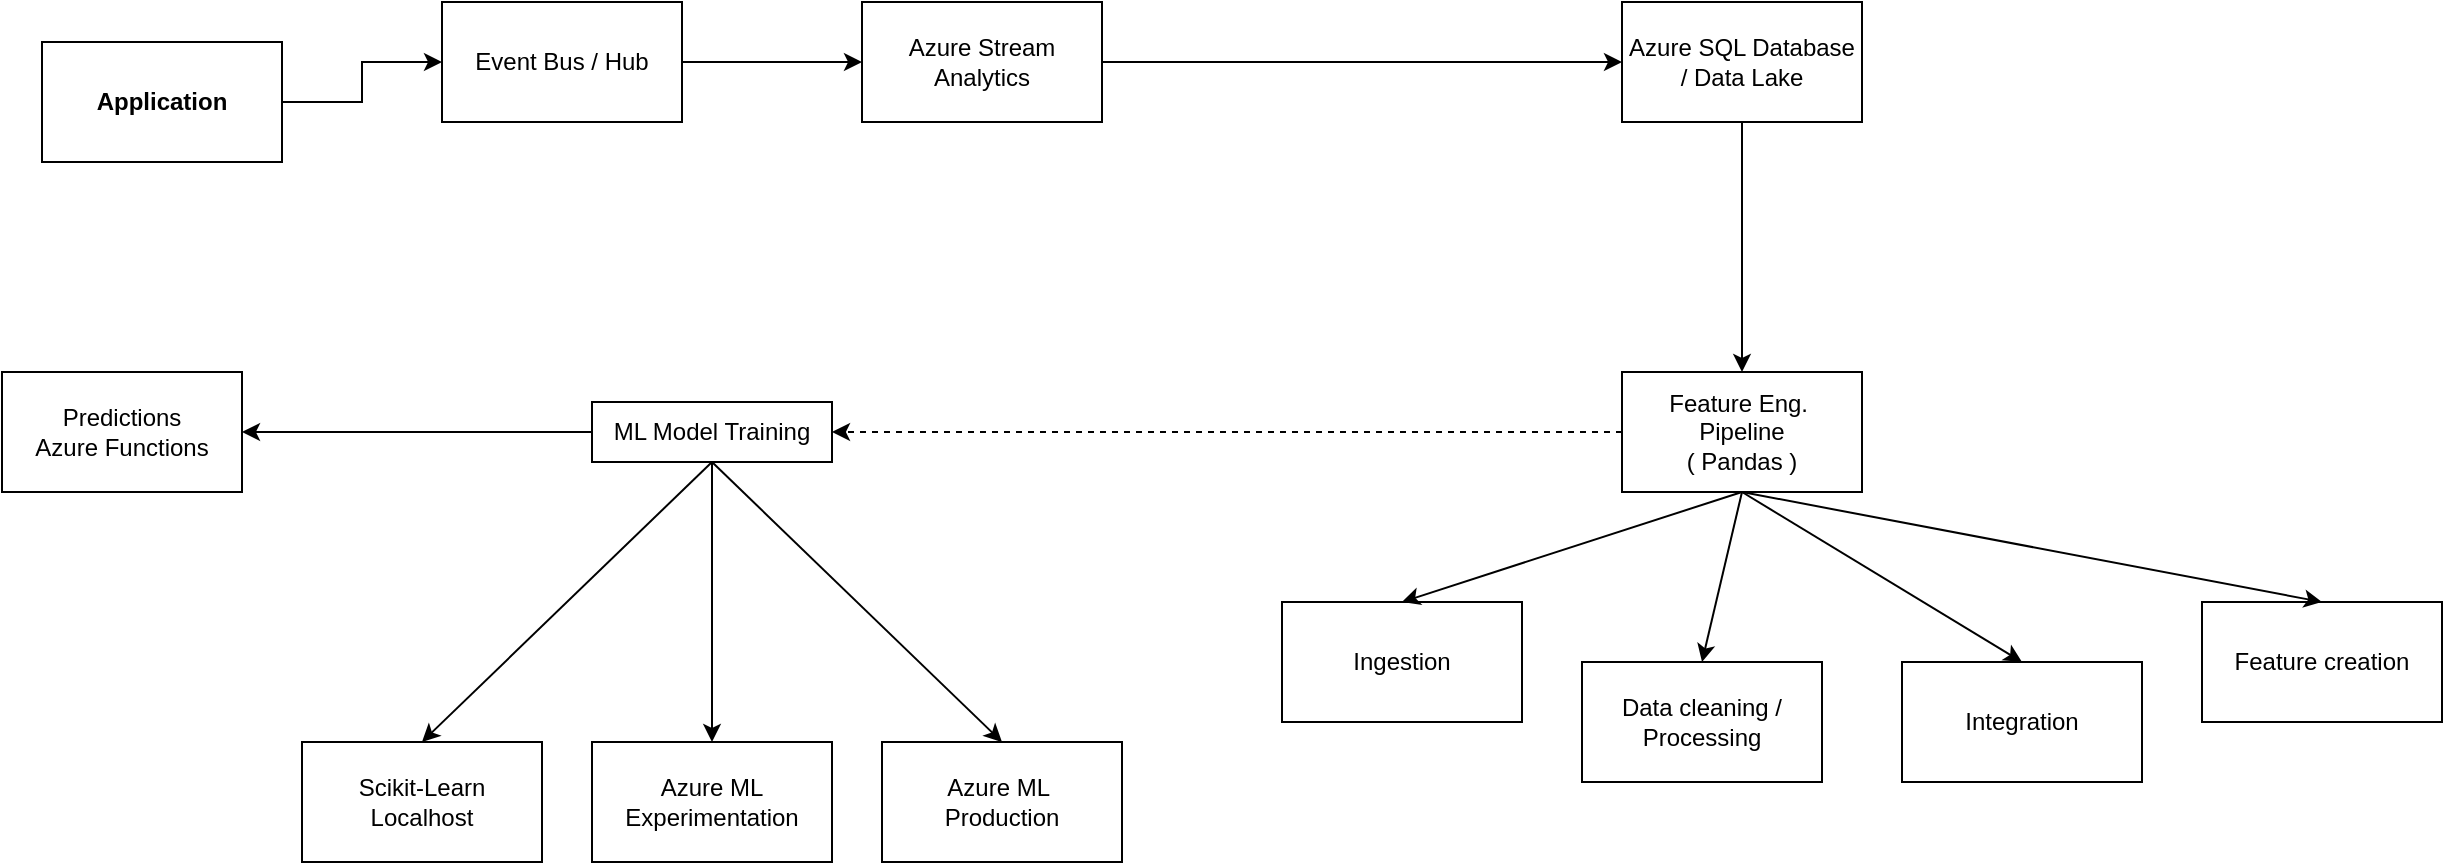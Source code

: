 <mxfile version="28.1.0">
  <diagram name="Page-1" id="NZ0PfT4ghxWPGnqBB7Ow">
    <mxGraphModel dx="815" dy="548" grid="1" gridSize="10" guides="1" tooltips="1" connect="1" arrows="1" fold="1" page="1" pageScale="1" pageWidth="850" pageHeight="1100" math="0" shadow="0">
      <root>
        <mxCell id="0" />
        <mxCell id="1" parent="0" />
        <mxCell id="IdPB-RqkCGbOno6uSlbF-16" style="edgeStyle=orthogonalEdgeStyle;rounded=0;orthogonalLoop=1;jettySize=auto;html=1;" edge="1" parent="1" source="IdPB-RqkCGbOno6uSlbF-2" target="IdPB-RqkCGbOno6uSlbF-4">
          <mxGeometry relative="1" as="geometry" />
        </mxCell>
        <mxCell id="IdPB-RqkCGbOno6uSlbF-2" value="&lt;b&gt;Application&lt;/b&gt;" style="rounded=0;whiteSpace=wrap;html=1;" vertex="1" parent="1">
          <mxGeometry x="90" y="170" width="120" height="60" as="geometry" />
        </mxCell>
        <mxCell id="IdPB-RqkCGbOno6uSlbF-17" style="edgeStyle=orthogonalEdgeStyle;rounded=0;orthogonalLoop=1;jettySize=auto;html=1;" edge="1" parent="1" source="IdPB-RqkCGbOno6uSlbF-4" target="IdPB-RqkCGbOno6uSlbF-5">
          <mxGeometry relative="1" as="geometry" />
        </mxCell>
        <mxCell id="IdPB-RqkCGbOno6uSlbF-4" value="Event Bus / Hub" style="rounded=0;whiteSpace=wrap;html=1;" vertex="1" parent="1">
          <mxGeometry x="290" y="150" width="120" height="60" as="geometry" />
        </mxCell>
        <mxCell id="IdPB-RqkCGbOno6uSlbF-18" style="edgeStyle=orthogonalEdgeStyle;rounded=0;orthogonalLoop=1;jettySize=auto;html=1;entryX=0;entryY=0.5;entryDx=0;entryDy=0;" edge="1" parent="1" source="IdPB-RqkCGbOno6uSlbF-5" target="IdPB-RqkCGbOno6uSlbF-6">
          <mxGeometry relative="1" as="geometry" />
        </mxCell>
        <mxCell id="IdPB-RqkCGbOno6uSlbF-5" value="Azure Stream Analytics" style="rounded=0;whiteSpace=wrap;html=1;" vertex="1" parent="1">
          <mxGeometry x="500" y="150" width="120" height="60" as="geometry" />
        </mxCell>
        <mxCell id="IdPB-RqkCGbOno6uSlbF-31" style="edgeStyle=orthogonalEdgeStyle;rounded=0;orthogonalLoop=1;jettySize=auto;html=1;entryX=0.5;entryY=0;entryDx=0;entryDy=0;" edge="1" parent="1" source="IdPB-RqkCGbOno6uSlbF-6" target="IdPB-RqkCGbOno6uSlbF-7">
          <mxGeometry relative="1" as="geometry" />
        </mxCell>
        <mxCell id="IdPB-RqkCGbOno6uSlbF-6" value="Azure SQL Database / Data Lake" style="rounded=0;whiteSpace=wrap;html=1;" vertex="1" parent="1">
          <mxGeometry x="880" y="150" width="120" height="60" as="geometry" />
        </mxCell>
        <mxCell id="IdPB-RqkCGbOno6uSlbF-20" style="edgeStyle=orthogonalEdgeStyle;rounded=0;orthogonalLoop=1;jettySize=auto;html=1;entryX=1;entryY=0.5;entryDx=0;entryDy=0;dashed=1;" edge="1" parent="1" source="IdPB-RqkCGbOno6uSlbF-7" target="IdPB-RqkCGbOno6uSlbF-8">
          <mxGeometry relative="1" as="geometry" />
        </mxCell>
        <mxCell id="IdPB-RqkCGbOno6uSlbF-7" value="Feature Eng.&amp;nbsp;&lt;br&gt;&lt;div&gt;&lt;span style=&quot;color: rgba(0, 0, 0, 0); font-family: monospace; font-size: 0px; text-align: start; text-wrap-mode: nowrap; background-color: transparent;&quot;&gt;%3CmxGraphModel%3E%3Croot%3E%3CmxCell%20id%3D%220%22%2F%3E%3CmxCell%20id%3D%221%22%20parent%3D%220%22%2F%3E%3CmxCell%20id%3D%222%22%20value%3D%22Azure%20SQL%20Database%20%2F%20Data%20Lake%22%20style%3D%22rounded%3D0%3BwhiteSpace%3Dwrap%3Bhtml%3D1%3B%22%20vertex%3D%221%22%20parent%3D%221%22%3E%3CmxGeometry%20x%3D%22670%22%20y%3D%22220%22%20width%3D%22120%22%20height%3D%2260%22%20as%3D%22geometry%22%2F%3E%3C%2FmxCell%3E%3C%2Froot%3E%3C%2FmxGraphModel%3E&lt;/span&gt;Pipeline&lt;/div&gt;&lt;div&gt;( Pandas )&lt;/div&gt;" style="rounded=0;whiteSpace=wrap;html=1;" vertex="1" parent="1">
          <mxGeometry x="880" y="335" width="120" height="60" as="geometry" />
        </mxCell>
        <mxCell id="IdPB-RqkCGbOno6uSlbF-21" style="edgeStyle=orthogonalEdgeStyle;rounded=0;orthogonalLoop=1;jettySize=auto;html=1;entryX=1;entryY=0.5;entryDx=0;entryDy=0;" edge="1" parent="1" source="IdPB-RqkCGbOno6uSlbF-8" target="IdPB-RqkCGbOno6uSlbF-9">
          <mxGeometry relative="1" as="geometry" />
        </mxCell>
        <mxCell id="IdPB-RqkCGbOno6uSlbF-8" value="ML Model Training" style="rounded=0;whiteSpace=wrap;html=1;" vertex="1" parent="1">
          <mxGeometry x="365" y="350" width="120" height="30" as="geometry" />
        </mxCell>
        <mxCell id="IdPB-RqkCGbOno6uSlbF-9" value="Predictions&lt;br&gt;Azure Functions" style="rounded=0;whiteSpace=wrap;html=1;" vertex="1" parent="1">
          <mxGeometry x="70" y="335" width="120" height="60" as="geometry" />
        </mxCell>
        <mxCell id="IdPB-RqkCGbOno6uSlbF-10" value="Scikit-Learn&lt;div&gt;Localhost&lt;/div&gt;" style="rounded=0;whiteSpace=wrap;html=1;" vertex="1" parent="1">
          <mxGeometry x="220" y="520" width="120" height="60" as="geometry" />
        </mxCell>
        <mxCell id="IdPB-RqkCGbOno6uSlbF-12" value="Azure ML Experimentation" style="rounded=0;whiteSpace=wrap;html=1;" vertex="1" parent="1">
          <mxGeometry x="365" y="520" width="120" height="60" as="geometry" />
        </mxCell>
        <mxCell id="IdPB-RqkCGbOno6uSlbF-13" value="Azure ML&amp;nbsp;&lt;div&gt;Production&lt;/div&gt;" style="rounded=0;whiteSpace=wrap;html=1;" vertex="1" parent="1">
          <mxGeometry x="510" y="520" width="120" height="60" as="geometry" />
        </mxCell>
        <mxCell id="IdPB-RqkCGbOno6uSlbF-22" value="Ingestion" style="rounded=0;whiteSpace=wrap;html=1;" vertex="1" parent="1">
          <mxGeometry x="710" y="450" width="120" height="60" as="geometry" />
        </mxCell>
        <mxCell id="IdPB-RqkCGbOno6uSlbF-24" value="Data cleaning / Processing" style="rounded=0;whiteSpace=wrap;html=1;" vertex="1" parent="1">
          <mxGeometry x="860" y="480" width="120" height="60" as="geometry" />
        </mxCell>
        <mxCell id="IdPB-RqkCGbOno6uSlbF-25" value="Integration" style="rounded=0;whiteSpace=wrap;html=1;" vertex="1" parent="1">
          <mxGeometry x="1020" y="480" width="120" height="60" as="geometry" />
        </mxCell>
        <mxCell id="IdPB-RqkCGbOno6uSlbF-26" value="Feature creation" style="rounded=0;whiteSpace=wrap;html=1;" vertex="1" parent="1">
          <mxGeometry x="1170" y="450" width="120" height="60" as="geometry" />
        </mxCell>
        <mxCell id="IdPB-RqkCGbOno6uSlbF-34" value="" style="endArrow=classic;html=1;rounded=0;exitX=0.5;exitY=1;exitDx=0;exitDy=0;entryX=0.5;entryY=0;entryDx=0;entryDy=0;" edge="1" parent="1" source="IdPB-RqkCGbOno6uSlbF-8" target="IdPB-RqkCGbOno6uSlbF-10">
          <mxGeometry width="50" height="50" relative="1" as="geometry">
            <mxPoint x="460" y="450" as="sourcePoint" />
            <mxPoint x="380" y="490" as="targetPoint" />
          </mxGeometry>
        </mxCell>
        <mxCell id="IdPB-RqkCGbOno6uSlbF-35" value="" style="endArrow=classic;html=1;rounded=0;exitX=0.5;exitY=1;exitDx=0;exitDy=0;" edge="1" parent="1" source="IdPB-RqkCGbOno6uSlbF-8" target="IdPB-RqkCGbOno6uSlbF-12">
          <mxGeometry width="50" height="50" relative="1" as="geometry">
            <mxPoint x="425" y="510" as="sourcePoint" />
            <mxPoint x="280" y="650" as="targetPoint" />
          </mxGeometry>
        </mxCell>
        <mxCell id="IdPB-RqkCGbOno6uSlbF-36" value="" style="endArrow=classic;html=1;rounded=0;exitX=0.5;exitY=1;exitDx=0;exitDy=0;entryX=0.5;entryY=0;entryDx=0;entryDy=0;" edge="1" parent="1" source="IdPB-RqkCGbOno6uSlbF-8" target="IdPB-RqkCGbOno6uSlbF-13">
          <mxGeometry width="50" height="50" relative="1" as="geometry">
            <mxPoint x="430" y="470" as="sourcePoint" />
            <mxPoint x="430" y="610" as="targetPoint" />
          </mxGeometry>
        </mxCell>
        <mxCell id="IdPB-RqkCGbOno6uSlbF-37" value="" style="endArrow=classic;html=1;rounded=0;exitX=0.5;exitY=1;exitDx=0;exitDy=0;entryX=0.5;entryY=0;entryDx=0;entryDy=0;" edge="1" parent="1" source="IdPB-RqkCGbOno6uSlbF-7" target="IdPB-RqkCGbOno6uSlbF-22">
          <mxGeometry width="50" height="50" relative="1" as="geometry">
            <mxPoint x="550" y="490" as="sourcePoint" />
            <mxPoint x="695" y="630" as="targetPoint" />
          </mxGeometry>
        </mxCell>
        <mxCell id="IdPB-RqkCGbOno6uSlbF-38" value="" style="endArrow=classic;html=1;rounded=0;exitX=0.5;exitY=1;exitDx=0;exitDy=0;entryX=0.5;entryY=0;entryDx=0;entryDy=0;" edge="1" parent="1" source="IdPB-RqkCGbOno6uSlbF-7" target="IdPB-RqkCGbOno6uSlbF-24">
          <mxGeometry width="50" height="50" relative="1" as="geometry">
            <mxPoint x="930" y="450" as="sourcePoint" />
            <mxPoint x="760" y="505" as="targetPoint" />
          </mxGeometry>
        </mxCell>
        <mxCell id="IdPB-RqkCGbOno6uSlbF-39" value="" style="endArrow=classic;html=1;rounded=0;exitX=0.5;exitY=1;exitDx=0;exitDy=0;entryX=0.5;entryY=0;entryDx=0;entryDy=0;" edge="1" parent="1" source="IdPB-RqkCGbOno6uSlbF-7" target="IdPB-RqkCGbOno6uSlbF-25">
          <mxGeometry width="50" height="50" relative="1" as="geometry">
            <mxPoint x="930" y="480" as="sourcePoint" />
            <mxPoint x="910" y="565" as="targetPoint" />
          </mxGeometry>
        </mxCell>
        <mxCell id="IdPB-RqkCGbOno6uSlbF-40" value="" style="endArrow=classic;html=1;rounded=0;exitX=0.5;exitY=1;exitDx=0;exitDy=0;entryX=0.5;entryY=0;entryDx=0;entryDy=0;" edge="1" parent="1" source="IdPB-RqkCGbOno6uSlbF-7" target="IdPB-RqkCGbOno6uSlbF-26">
          <mxGeometry width="50" height="50" relative="1" as="geometry">
            <mxPoint x="1080" y="480" as="sourcePoint" />
            <mxPoint x="1220" y="565" as="targetPoint" />
          </mxGeometry>
        </mxCell>
      </root>
    </mxGraphModel>
  </diagram>
</mxfile>
